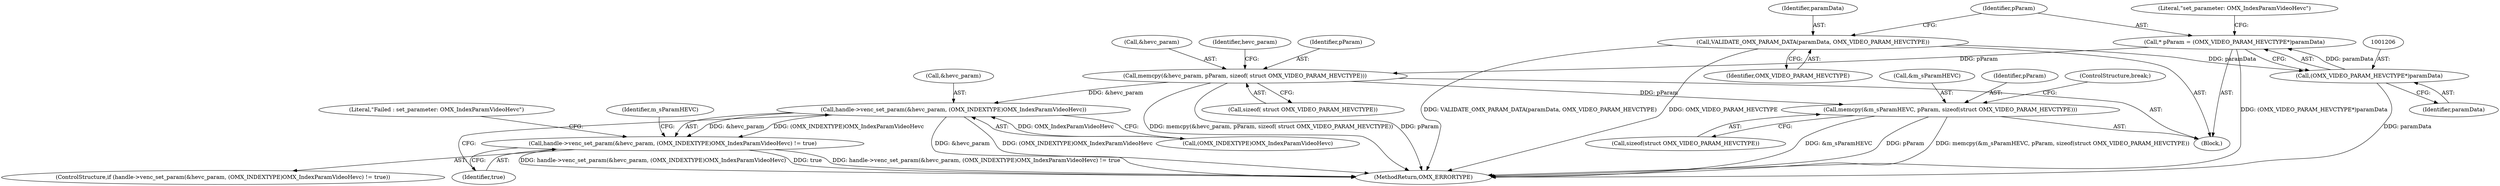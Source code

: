 digraph "0_Android_560ccdb509a7b86186fac0fce1b25bd9a3e6a6e8_7@pointer" {
"1001203" [label="(Call,* pParam = (OMX_VIDEO_PARAM_HEVCTYPE*)paramData)"];
"1001205" [label="(Call,(OMX_VIDEO_PARAM_HEVCTYPE*)paramData)"];
"1001199" [label="(Call,VALIDATE_OMX_PARAM_DATA(paramData, OMX_VIDEO_PARAM_HEVCTYPE))"];
"1001211" [label="(Call,memcpy(&hevc_param, pParam, sizeof( struct OMX_VIDEO_PARAM_HEVCTYPE)))"];
"1001219" [label="(Call,handle->venc_set_param(&hevc_param, (OMX_INDEXTYPE)OMX_IndexParamVideoHevc))"];
"1001218" [label="(Call,handle->venc_set_param(&hevc_param, (OMX_INDEXTYPE)OMX_IndexParamVideoHevc) != true)"];
"1001231" [label="(Call,memcpy(&m_sParamHEVC, pParam, sizeof(struct OMX_VIDEO_PARAM_HEVCTYPE)))"];
"1001205" [label="(Call,(OMX_VIDEO_PARAM_HEVCTYPE*)paramData)"];
"1001217" [label="(ControlStructure,if (handle->venc_set_param(&hevc_param, (OMX_INDEXTYPE)OMX_IndexParamVideoHevc) != true))"];
"1001215" [label="(Call,sizeof( struct OMX_VIDEO_PARAM_HEVCTYPE))"];
"1001218" [label="(Call,handle->venc_set_param(&hevc_param, (OMX_INDEXTYPE)OMX_IndexParamVideoHevc) != true)"];
"1001232" [label="(Call,&m_sParamHEVC)"];
"1001222" [label="(Call,(OMX_INDEXTYPE)OMX_IndexParamVideoHevc)"];
"1001201" [label="(Identifier,OMX_VIDEO_PARAM_HEVCTYPE)"];
"1001231" [label="(Call,memcpy(&m_sParamHEVC, pParam, sizeof(struct OMX_VIDEO_PARAM_HEVCTYPE)))"];
"1001228" [label="(Literal,\"Failed : set_parameter: OMX_IndexParamVideoHevc\")"];
"1001221" [label="(Identifier,hevc_param)"];
"1001233" [label="(Identifier,m_sParamHEVC)"];
"1001225" [label="(Identifier,true)"];
"1001203" [label="(Call,* pParam = (OMX_VIDEO_PARAM_HEVCTYPE*)paramData)"];
"1001220" [label="(Call,&hevc_param)"];
"1001198" [label="(Block,)"];
"1001234" [label="(Identifier,pParam)"];
"1001207" [label="(Identifier,paramData)"];
"1001214" [label="(Identifier,pParam)"];
"1001200" [label="(Identifier,paramData)"];
"1001211" [label="(Call,memcpy(&hevc_param, pParam, sizeof( struct OMX_VIDEO_PARAM_HEVCTYPE)))"];
"1001204" [label="(Identifier,pParam)"];
"1001212" [label="(Call,&hevc_param)"];
"1001210" [label="(Literal,\"set_parameter: OMX_IndexParamVideoHevc\")"];
"1001237" [label="(ControlStructure,break;)"];
"1002913" [label="(MethodReturn,OMX_ERRORTYPE)"];
"1001235" [label="(Call,sizeof(struct OMX_VIDEO_PARAM_HEVCTYPE))"];
"1001199" [label="(Call,VALIDATE_OMX_PARAM_DATA(paramData, OMX_VIDEO_PARAM_HEVCTYPE))"];
"1001219" [label="(Call,handle->venc_set_param(&hevc_param, (OMX_INDEXTYPE)OMX_IndexParamVideoHevc))"];
"1001203" -> "1001198"  [label="AST: "];
"1001203" -> "1001205"  [label="CFG: "];
"1001204" -> "1001203"  [label="AST: "];
"1001205" -> "1001203"  [label="AST: "];
"1001210" -> "1001203"  [label="CFG: "];
"1001203" -> "1002913"  [label="DDG: (OMX_VIDEO_PARAM_HEVCTYPE*)paramData"];
"1001205" -> "1001203"  [label="DDG: paramData"];
"1001203" -> "1001211"  [label="DDG: pParam"];
"1001205" -> "1001207"  [label="CFG: "];
"1001206" -> "1001205"  [label="AST: "];
"1001207" -> "1001205"  [label="AST: "];
"1001205" -> "1002913"  [label="DDG: paramData"];
"1001199" -> "1001205"  [label="DDG: paramData"];
"1001199" -> "1001198"  [label="AST: "];
"1001199" -> "1001201"  [label="CFG: "];
"1001200" -> "1001199"  [label="AST: "];
"1001201" -> "1001199"  [label="AST: "];
"1001204" -> "1001199"  [label="CFG: "];
"1001199" -> "1002913"  [label="DDG: VALIDATE_OMX_PARAM_DATA(paramData, OMX_VIDEO_PARAM_HEVCTYPE)"];
"1001199" -> "1002913"  [label="DDG: OMX_VIDEO_PARAM_HEVCTYPE"];
"1001211" -> "1001198"  [label="AST: "];
"1001211" -> "1001215"  [label="CFG: "];
"1001212" -> "1001211"  [label="AST: "];
"1001214" -> "1001211"  [label="AST: "];
"1001215" -> "1001211"  [label="AST: "];
"1001221" -> "1001211"  [label="CFG: "];
"1001211" -> "1002913"  [label="DDG: memcpy(&hevc_param, pParam, sizeof( struct OMX_VIDEO_PARAM_HEVCTYPE))"];
"1001211" -> "1002913"  [label="DDG: pParam"];
"1001211" -> "1001219"  [label="DDG: &hevc_param"];
"1001211" -> "1001231"  [label="DDG: pParam"];
"1001219" -> "1001218"  [label="AST: "];
"1001219" -> "1001222"  [label="CFG: "];
"1001220" -> "1001219"  [label="AST: "];
"1001222" -> "1001219"  [label="AST: "];
"1001225" -> "1001219"  [label="CFG: "];
"1001219" -> "1002913"  [label="DDG: &hevc_param"];
"1001219" -> "1002913"  [label="DDG: (OMX_INDEXTYPE)OMX_IndexParamVideoHevc"];
"1001219" -> "1001218"  [label="DDG: &hevc_param"];
"1001219" -> "1001218"  [label="DDG: (OMX_INDEXTYPE)OMX_IndexParamVideoHevc"];
"1001222" -> "1001219"  [label="DDG: OMX_IndexParamVideoHevc"];
"1001218" -> "1001217"  [label="AST: "];
"1001218" -> "1001225"  [label="CFG: "];
"1001225" -> "1001218"  [label="AST: "];
"1001228" -> "1001218"  [label="CFG: "];
"1001233" -> "1001218"  [label="CFG: "];
"1001218" -> "1002913"  [label="DDG: handle->venc_set_param(&hevc_param, (OMX_INDEXTYPE)OMX_IndexParamVideoHevc) != true"];
"1001218" -> "1002913"  [label="DDG: handle->venc_set_param(&hevc_param, (OMX_INDEXTYPE)OMX_IndexParamVideoHevc)"];
"1001218" -> "1002913"  [label="DDG: true"];
"1001231" -> "1001198"  [label="AST: "];
"1001231" -> "1001235"  [label="CFG: "];
"1001232" -> "1001231"  [label="AST: "];
"1001234" -> "1001231"  [label="AST: "];
"1001235" -> "1001231"  [label="AST: "];
"1001237" -> "1001231"  [label="CFG: "];
"1001231" -> "1002913"  [label="DDG: &m_sParamHEVC"];
"1001231" -> "1002913"  [label="DDG: pParam"];
"1001231" -> "1002913"  [label="DDG: memcpy(&m_sParamHEVC, pParam, sizeof(struct OMX_VIDEO_PARAM_HEVCTYPE))"];
}
